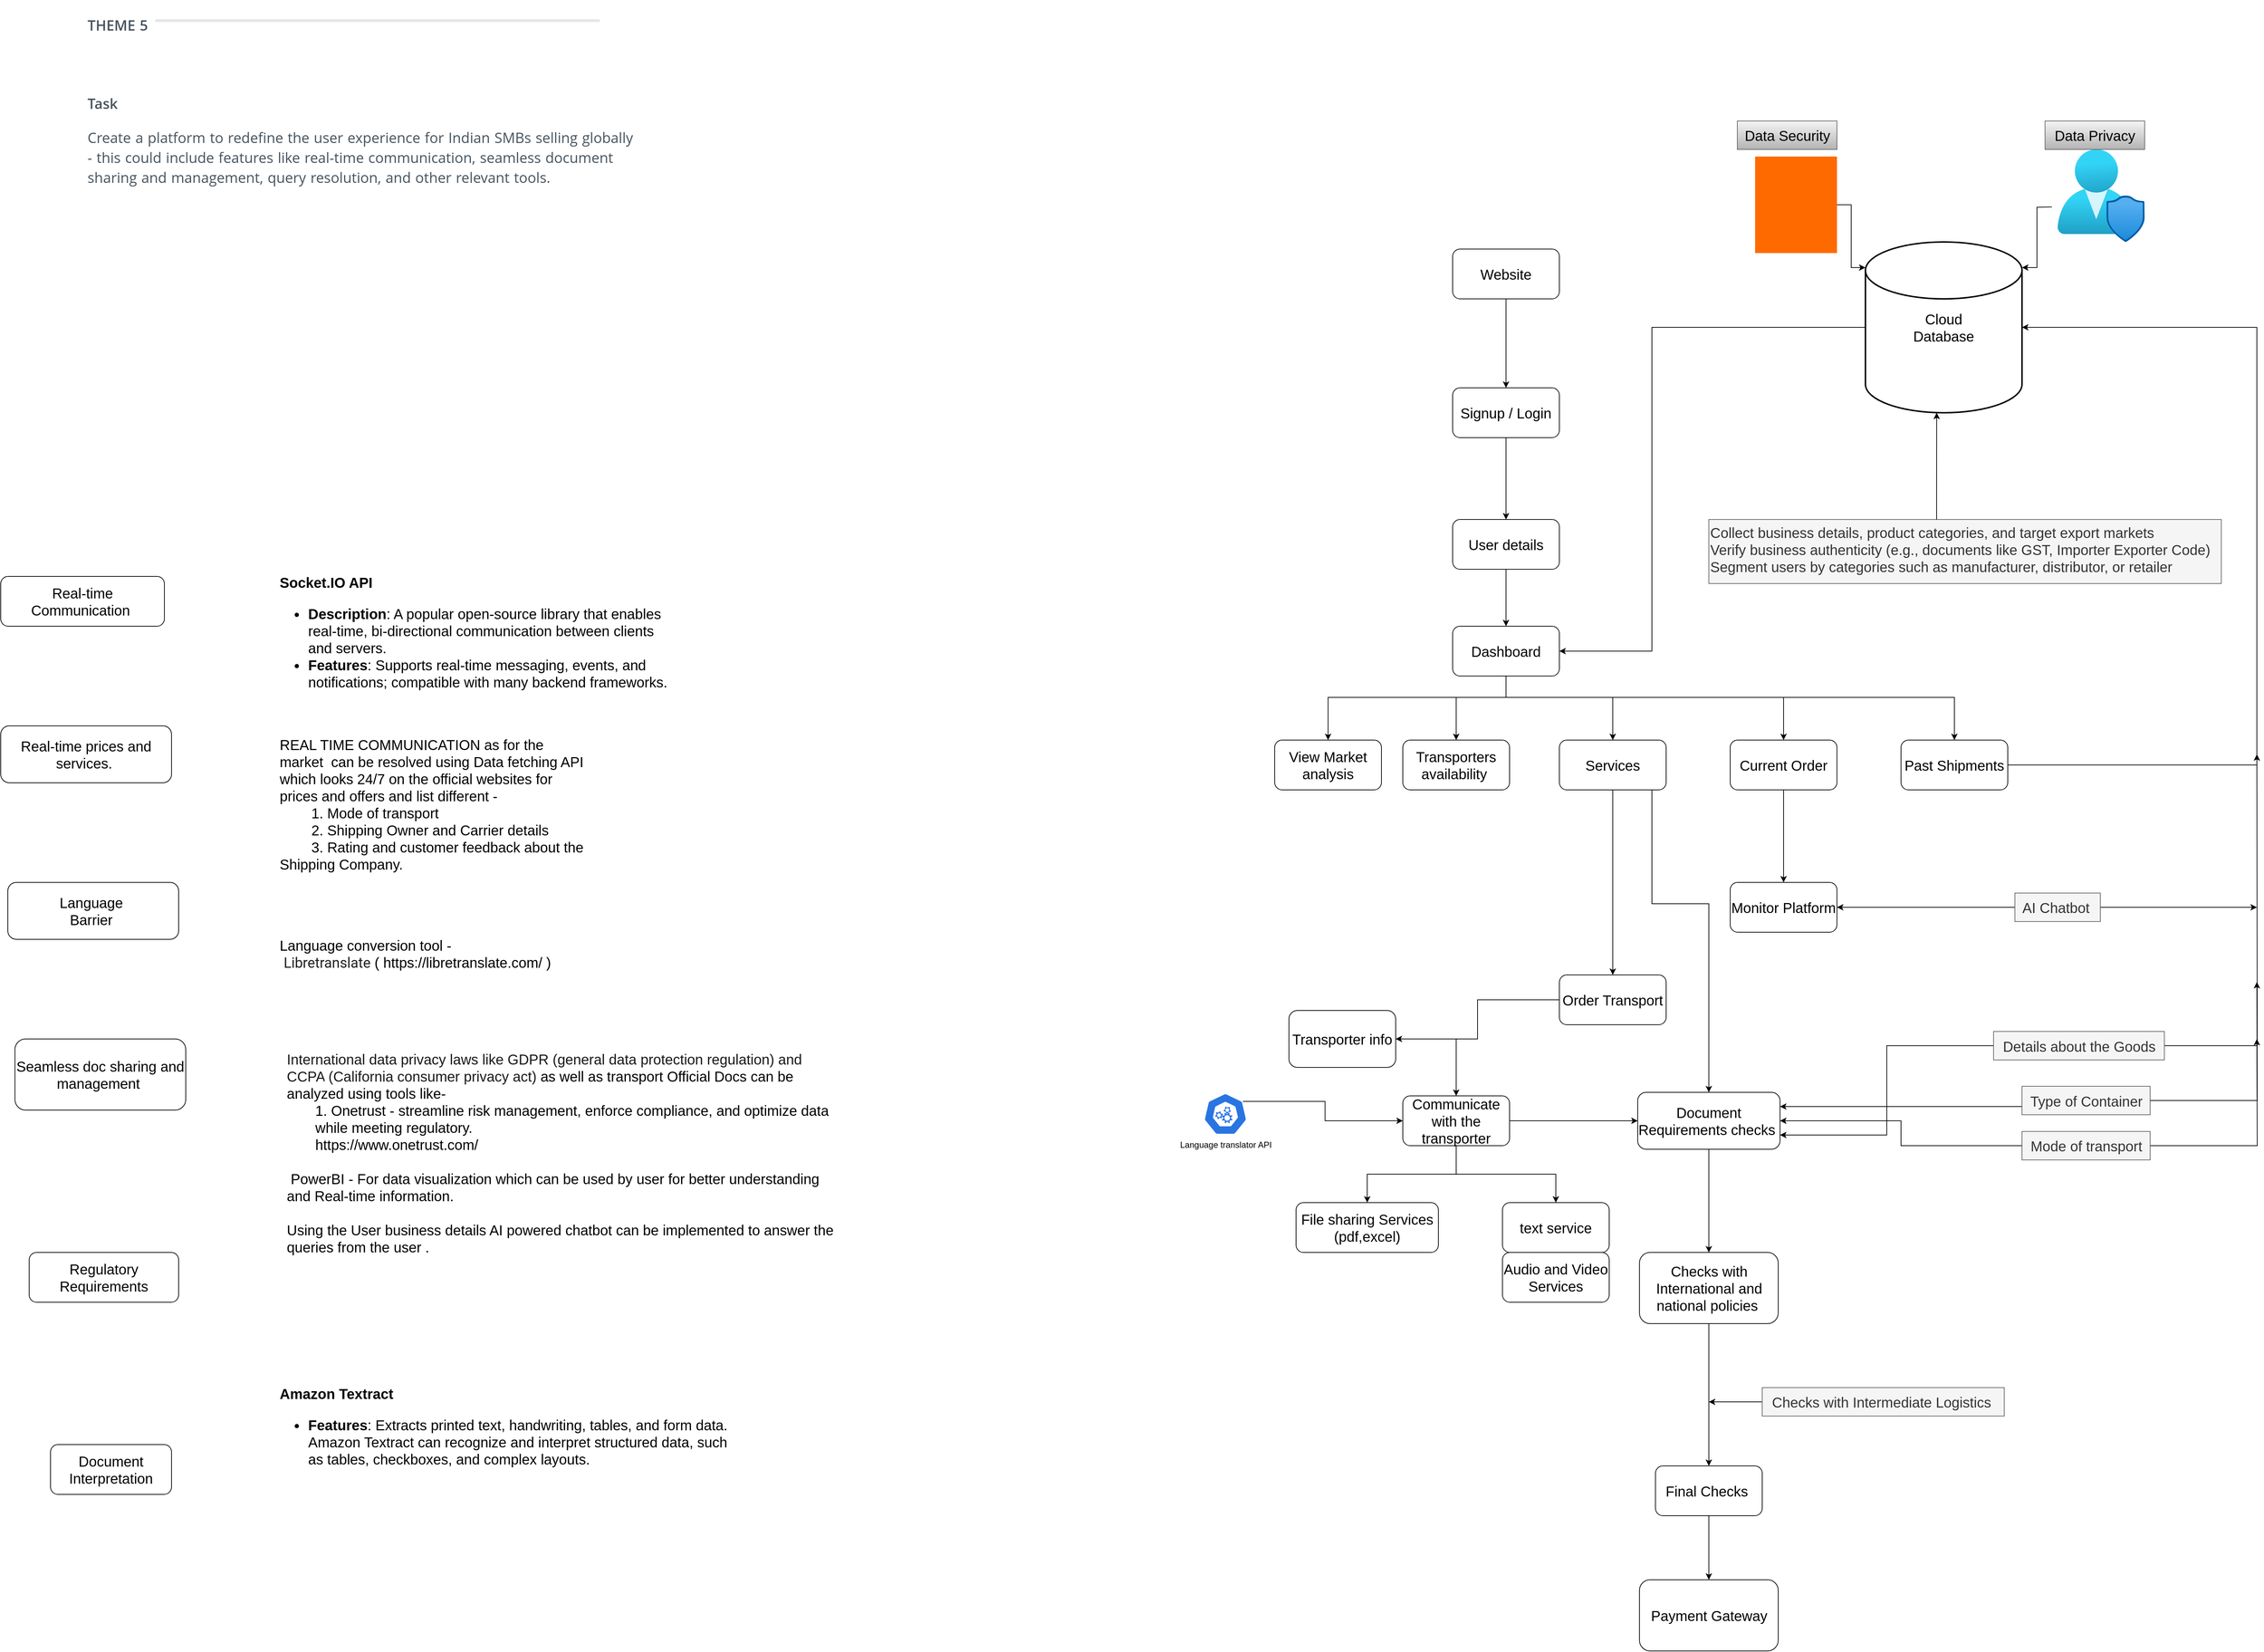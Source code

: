 <mxfile version="24.8.6">
  <diagram name="Interface Flowchart" id="rwrny3ytHrm-lC7YvDmL">
    <mxGraphModel dx="2908" dy="1778" grid="1" gridSize="10" guides="1" tooltips="1" connect="1" arrows="1" fold="1" page="1" pageScale="1" pageWidth="1100" pageHeight="850" math="0" shadow="0">
      <root>
        <mxCell id="0" />
        <mxCell id="1" parent="0" />
        <UserObject label="&lt;h2 class=&quot;regular dark weight-600 caps inline-block float-left medium-margin-right&quot; style=&quot;text-transform: uppercase; display: inline-block; float: left; color: rgb(70, 83, 94); font-weight: 600; margin-right: 10px; box-sizing: border-box; max-width: 100%; font-family: proxima-nova, &amp;quot;Open Sans&amp;quot;, sans-serif; font-style: normal; font-variant-ligatures: normal; font-variant-caps: normal; letter-spacing: normal; orphans: 2; text-align: start; text-indent: 0px; widows: 2; word-spacing: 1px; -webkit-text-stroke-width: 0px; white-space: normal; background-color: rgb(255, 255, 255); text-decoration-thickness: initial; text-decoration-style: initial; text-decoration-color: initial; font-size: 20px;&quot;&gt;&lt;font style=&quot;font-size: 20px;&quot;&gt;Theme 5&lt;/font&gt;&lt;/h2&gt;&lt;div class=&quot;section-line&quot; style=&quot;box-sizing: border-box; overflow: hidden; height: 24px; max-width: 100%; color: rgb(0, 0, 0); font-family: proxima-nova, &amp;quot;Open Sans&amp;quot;, sans-serif; font-style: normal; font-variant-ligatures: normal; font-variant-caps: normal; font-weight: 400; letter-spacing: normal; orphans: 2; text-align: start; text-indent: 0px; text-transform: none; widows: 2; word-spacing: 1px; -webkit-text-stroke-width: 0px; white-space: normal; background-color: rgb(255, 255, 255); text-decoration-thickness: initial; text-decoration-style: initial; text-decoration-color: initial; font-size: 20px;&quot;&gt;&lt;font style=&quot;font-size: 20px;&quot;&gt;&lt;span style=&quot;box-sizing: border-box; background-color: rgb(229, 231, 232); width: 624.938px; height: 4px; display: inline-block; border-radius: 25px; margin-top: 20px; max-width: 100%;&quot;&gt;&lt;/span&gt;&lt;/font&gt;&lt;/div&gt;&lt;div class=&quot;clear&quot; style=&quot;clear: both; box-sizing: border-box; max-width: 100%; color: rgb(0, 0, 0); font-family: proxima-nova, &amp;quot;Open Sans&amp;quot;, sans-serif; font-style: normal; font-variant-ligatures: normal; font-variant-caps: normal; font-weight: 400; letter-spacing: normal; orphans: 2; text-align: start; text-indent: 0px; text-transform: none; widows: 2; word-spacing: 1px; -webkit-text-stroke-width: 0px; white-space: normal; background-color: rgb(255, 255, 255); text-decoration-thickness: initial; text-decoration-style: initial; text-decoration-color: initial; font-size: 20px;&quot;&gt;&lt;/div&gt;&lt;div class=&quot;content less-margin-3 dark&quot; style=&quot;color: rgb(70, 83, 94); margin: 15px 0px 0px; box-sizing: border-box; max-width: 100%; font-family: proxima-nova, &amp;quot;Open Sans&amp;quot;, sans-serif; font-style: normal; font-variant-ligatures: normal; font-variant-caps: normal; letter-spacing: normal; orphans: 2; text-align: start; text-indent: 0px; text-transform: none; widows: 2; word-spacing: 1px; -webkit-text-stroke-width: 0px; white-space: normal; background-color: rgb(255, 255, 255); text-decoration-thickness: initial; text-decoration-style: initial; text-decoration-color: initial; font-weight: 400; line-height: 140%; font-size: 20px;&quot;&gt;&lt;p style=&quot;box-sizing: border-box; max-width: 100%;&quot;&gt;&lt;strong style=&quot;font-weight: 600; box-sizing: border-box; max-width: 100%;&quot;&gt;&lt;font style=&quot;font-size: 20px;&quot;&gt;&lt;img alt=&quot;&quot; height=&quot;auto&quot; src=&quot;https://uc.hackerearth.com/he-public-data/Theme_506c4100.jpg&quot; width=&quot;auto&quot; style=&quot;box-sizing: border-box; max-width: 100%;&quot;&gt;&lt;/font&gt;&lt;/strong&gt;&lt;/p&gt;&lt;p style=&quot;box-sizing: border-box; max-width: 100%; line-height: 140%;&quot;&gt;&lt;strong style=&quot;font-weight: 600; box-sizing: border-box; max-width: 100%;&quot;&gt;&lt;font style=&quot;font-size: 20px;&quot;&gt;Task&lt;/font&gt;&lt;/strong&gt;&lt;/p&gt;&lt;p style=&quot;box-sizing: border-box; max-width: 100%; line-height: 140%;&quot;&gt;&lt;font style=&quot;font-size: 20px;&quot;&gt;Create a platform to redefine the user experience for Indian SMBs selling globally - this could include features like real-time communication, seamless document sharing and management, query resolution, and other relevant tools.&lt;/font&gt;&lt;/p&gt;&lt;/div&gt;" link="&lt;h2 class=&quot;regular dark weight-600 caps inline-block float-left medium-margin-right&quot; style=&quot;text-transform: uppercase; display: inline-block; float: left; font-size: 14px; color: rgb(70, 83, 94); font-weight: 600; margin-right: 10px; box-sizing: border-box; max-width: 100%; font-family: proxima-nova, &amp;quot;Open Sans&amp;quot;, sans-serif; font-style: normal; font-variant-ligatures: normal; font-variant-caps: normal; letter-spacing: normal; orphans: 2; text-align: start; text-indent: 0px; widows: 2; word-spacing: 1px; -webkit-text-stroke-width: 0px; white-space: normal; background-color: rgb(255, 255, 255); text-decoration-thickness: initial; text-decoration-style: initial; text-decoration-color: initial;&quot;&gt;Theme 5&lt;/h2&gt;&lt;div class=&quot;section-line&quot; style=&quot;box-sizing: border-box; overflow: hidden; height: 24px; max-width: 100%; color: rgb(0, 0, 0); font-family: proxima-nova, &amp;quot;Open Sans&amp;quot;, sans-serif; font-size: 14px; font-style: normal; font-variant-ligatures: normal; font-variant-caps: normal; font-weight: 400; letter-spacing: normal; orphans: 2; text-align: start; text-indent: 0px; text-transform: none; widows: 2; word-spacing: 1px; -webkit-text-stroke-width: 0px; white-space: normal; background-color: rgb(255, 255, 255); text-decoration-thickness: initial; text-decoration-style: initial; text-decoration-color: initial;&quot;&gt;&lt;span style=&quot;box-sizing: border-box; background-color: rgb(229, 231, 232); width: 624.938px; height: 4px; display: inline-block; border-radius: 25px; margin-top: 20px; max-width: 100%;&quot;&gt;&lt;/span&gt;&lt;/div&gt;&lt;div class=&quot;clear&quot; style=&quot;clear: both; box-sizing: border-box; max-width: 100%; color: rgb(0, 0, 0); font-family: proxima-nova, &amp;quot;Open Sans&amp;quot;, sans-serif; font-size: 14px; font-style: normal; font-variant-ligatures: normal; font-variant-caps: normal; font-weight: 400; letter-spacing: normal; orphans: 2; text-align: start; text-indent: 0px; text-transform: none; widows: 2; word-spacing: 1px; -webkit-text-stroke-width: 0px; white-space: normal; background-color: rgb(255, 255, 255); text-decoration-thickness: initial; text-decoration-style: initial; text-decoration-color: initial;&quot;&gt;&lt;/div&gt;&lt;div class=&quot;content less-margin-3 dark&quot; style=&quot;color: rgb(70, 83, 94); margin: 15px 0px 0px; box-sizing: border-box; max-width: 100%; font-family: proxima-nova, &amp;quot;Open Sans&amp;quot;, sans-serif; font-size: 14px; font-style: normal; font-variant-ligatures: normal; font-variant-caps: normal; font-weight: 400; letter-spacing: normal; orphans: 2; text-align: start; text-indent: 0px; text-transform: none; widows: 2; word-spacing: 1px; -webkit-text-stroke-width: 0px; white-space: normal; background-color: rgb(255, 255, 255); text-decoration-thickness: initial; text-decoration-style: initial; text-decoration-color: initial;&quot;&gt;&lt;p style=&quot;box-sizing: border-box; max-width: 100%;&quot;&gt;&lt;strong style=&quot;font-weight: 600; box-sizing: border-box; max-width: 100%;&quot;&gt;&lt;img alt=&quot;&quot; height=&quot;auto&quot; src=&quot;https://uc.hackerearth.com/he-public-data/Theme_506c4100.jpg&quot; width=&quot;auto&quot; style=&quot;box-sizing: border-box; max-width: 100%;&quot;&gt;&lt;/strong&gt;&lt;/p&gt;&lt;p style=&quot;box-sizing: border-box; max-width: 100%;&quot;&gt;&lt;strong style=&quot;font-weight: 600; box-sizing: border-box; max-width: 100%;&quot;&gt;Task&lt;/strong&gt;&lt;/p&gt;&lt;p style=&quot;box-sizing: border-box; max-width: 100%;&quot;&gt;Create a platform to redefine the user experience for Indian SMBs selling globally - this could include features like real-time communication, seamless document sharing and management, query resolution, and other relevant tools.&lt;/p&gt;&lt;/div&gt;" id="ejGgYSm7kGXGHLqVVWIp-1">
          <mxCell style="text;whiteSpace=wrap;html=1;" parent="1" vertex="1">
            <mxGeometry x="-640" y="-190" width="770" height="320" as="geometry" />
          </mxCell>
        </UserObject>
        <mxCell id="ejGgYSm7kGXGHLqVVWIp-2" value="&lt;font style=&quot;font-size: 20px;&quot;&gt;Real-time Communication&amp;nbsp;&lt;/font&gt;" style="rounded=1;whiteSpace=wrap;html=1;" parent="1" vertex="1">
          <mxGeometry x="-760" y="620" width="230" height="70" as="geometry" />
        </mxCell>
        <mxCell id="ejGgYSm7kGXGHLqVVWIp-4" value="&lt;font style=&quot;font-size: 20px;&quot;&gt;Seamless doc sharing and management&amp;nbsp;&lt;/font&gt;" style="rounded=1;whiteSpace=wrap;html=1;" parent="1" vertex="1">
          <mxGeometry x="-740" y="1270" width="240" height="100" as="geometry" />
        </mxCell>
        <mxCell id="ejGgYSm7kGXGHLqVVWIp-10" value="&lt;font style=&quot;font-size: 20px;&quot;&gt;Language&amp;nbsp;&lt;/font&gt;&lt;div style=&quot;font-size: 20px;&quot;&gt;&lt;font style=&quot;font-size: 20px;&quot;&gt;Barrier&amp;nbsp;&lt;/font&gt;&lt;/div&gt;" style="rounded=1;whiteSpace=wrap;html=1;" parent="1" vertex="1">
          <mxGeometry x="-750" y="1050" width="240" height="80" as="geometry" />
        </mxCell>
        <mxCell id="ejGgYSm7kGXGHLqVVWIp-12" value="&lt;font style=&quot;font-size: 20px;&quot;&gt;Real-time prices and services.&amp;nbsp;&lt;/font&gt;" style="rounded=1;whiteSpace=wrap;html=1;" parent="1" vertex="1">
          <mxGeometry x="-760" y="830" width="240" height="80" as="geometry" />
        </mxCell>
        <mxCell id="ejGgYSm7kGXGHLqVVWIp-13" value="&lt;font style=&quot;font-size: 20px;&quot;&gt;REAL TIME COMMUNICATION as for the market&amp;nbsp; can be&amp;nbsp;resolved using Data fetching API which looks 24/7 on the official websites for prices and offers and list different -&lt;/font&gt;&lt;div style=&quot;font-size: 20px;&quot;&gt;&lt;font style=&quot;font-size: 20px;&quot;&gt;&lt;span style=&quot;white-space: pre;&quot;&gt;&#x9;&lt;/span&gt;1. Mode of transport&amp;nbsp;&lt;/font&gt;&lt;/div&gt;&lt;div style=&quot;font-size: 20px;&quot;&gt;&lt;font style=&quot;font-size: 20px;&quot;&gt;&lt;span style=&quot;white-space: pre;&quot;&gt;&#x9;&lt;/span&gt;2.&amp;nbsp;Shipping Owner and Carrier details&amp;nbsp;&lt;/font&gt;&lt;/div&gt;&lt;div style=&quot;font-size: 20px;&quot;&gt;&lt;font style=&quot;font-size: 20px;&quot;&gt;&lt;span style=&quot;white-space: pre;&quot;&gt;&#x9;&lt;/span&gt;3. Rating and customer feedback about the Shipping Company.&amp;nbsp;&lt;/font&gt;&lt;/div&gt;" style="text;html=1;align=left;verticalAlign=middle;whiteSpace=wrap;rounded=0;" parent="1" vertex="1">
          <mxGeometry x="-370" y="830" width="430" height="220" as="geometry" />
        </mxCell>
        <mxCell id="ejGgYSm7kGXGHLqVVWIp-16" value="&lt;font style=&quot;font-size: 20px;&quot;&gt;Language conversion tool -&amp;nbsp;&lt;span style=&quot;color: rgb(32, 33, 36); font-family: Roboto, arial, sans-serif; white-space-collapse: preserve; background-color: rgb(255, 255, 255);&quot;&gt;Libretranslate&lt;/span&gt;&amp;nbsp;(&amp;nbsp;https://libretranslate.com/ )&lt;/font&gt;" style="text;html=1;align=left;verticalAlign=middle;whiteSpace=wrap;rounded=0;" parent="1" vertex="1">
          <mxGeometry x="-370" y="1120" width="410" height="60" as="geometry" />
        </mxCell>
        <mxCell id="ejGgYSm7kGXGHLqVVWIp-22" value="&lt;span style=&quot;font-size: 20px; text-align: left;&quot;&gt;Regulatory Requirements&lt;/span&gt;" style="rounded=1;whiteSpace=wrap;html=1;" parent="1" vertex="1">
          <mxGeometry x="-720" y="1570" width="210" height="70" as="geometry" />
        </mxCell>
        <mxCell id="ejGgYSm7kGXGHLqVVWIp-23" value="&lt;span style=&quot;font-size: 20px; text-align: left;&quot;&gt;Document Interpretation&lt;/span&gt;" style="rounded=1;whiteSpace=wrap;html=1;" parent="1" vertex="1">
          <mxGeometry x="-690" y="1840" width="170" height="70" as="geometry" />
        </mxCell>
        <mxCell id="6NsfQsbsH2uMWn0xJ8fB-2" value="&lt;div style=&quot;font-size: 20px;&quot;&gt;&lt;font style=&quot;font-size: 20px;&quot;&gt;&lt;span style=&quot;-webkit-user-drag: none; -webkit-tap-highlight-color: transparent; margin: 0px; padding: 0px; user-select: text; color: rgb(26, 26, 26); font-family: Arial, Arial_EmbeddedFont, Arial_MSFontService, sans-serif; font-variant-ligatures: none; white-space-collapse: preserve; background-color: rgb(255, 255, 255);&quot; class=&quot;NormalTextRun SCXW246972 BCX0&quot;&gt;International data privacy laws &lt;/span&gt;&lt;span style=&quot;-webkit-user-drag: none; -webkit-tap-highlight-color: transparent; margin: 0px; padding: 0px; user-select: text; color: rgb(26, 26, 26); font-family: Arial, Arial_EmbeddedFont, Arial_MSFontService, sans-serif; font-variant-ligatures: none; white-space-collapse: preserve; background-color: rgb(255, 255, 255);&quot; class=&quot;NormalTextRun SCXW246972 BCX0&quot;&gt;like &lt;/span&gt;&lt;span style=&quot;-webkit-user-drag: none; -webkit-tap-highlight-color: transparent; margin: 0px; padding: 0px; user-select: text; color: rgb(26, 26, 26); font-family: Arial, Arial_EmbeddedFont, Arial_MSFontService, sans-serif; font-variant-ligatures: none; white-space-collapse: preserve; background-color: rgb(255, 255, 255);&quot; class=&quot;NormalTextRun SCXW246972 BCX0&quot;&gt;GDPR&lt;/span&gt;&lt;span style=&quot;-webkit-user-drag: none; -webkit-tap-highlight-color: transparent; margin: 0px; padding: 0px; user-select: text; color: rgb(26, 26, 26); font-family: Arial, Arial_EmbeddedFont, Arial_MSFontService, sans-serif; font-variant-ligatures: none; white-space-collapse: preserve; background-color: rgb(255, 255, 255);&quot; class=&quot;NormalTextRun SCXW246972 BCX0&quot;&gt; (&lt;/span&gt;&lt;span style=&quot;-webkit-user-drag: none; -webkit-tap-highlight-color: transparent; margin: 0px; padding: 0px; user-select: text; color: rgb(26, 26, 26); font-family: Arial, Arial_EmbeddedFont, Arial_MSFontService, sans-serif; font-variant-ligatures: none; white-space-collapse: preserve; background-color: rgb(255, 255, 255);&quot; class=&quot;NormalTextRun SCXW246972 BCX0&quot;&gt;general data protection &lt;/span&gt;&lt;span style=&quot;-webkit-user-drag: none; -webkit-tap-highlight-color: transparent; margin: 0px; padding: 0px; user-select: text; color: rgb(26, 26, 26); font-family: Arial, Arial_EmbeddedFont, Arial_MSFontService, sans-serif; font-variant-ligatures: none; white-space-collapse: preserve; background-color: rgb(255, 255, 255);&quot; class=&quot;NormalTextRun SCXW246972 BCX0&quot;&gt;regulation&lt;/span&gt;&lt;span style=&quot;-webkit-user-drag: none; -webkit-tap-highlight-color: transparent; margin: 0px; padding: 0px; user-select: text; color: rgb(26, 26, 26); font-family: Arial, Arial_EmbeddedFont, Arial_MSFontService, sans-serif; font-variant-ligatures: none; white-space-collapse: preserve; background-color: rgb(255, 255, 255);&quot; class=&quot;NormalTextRun SCXW246972 BCX0&quot;&gt;)&lt;/span&gt;&lt;span style=&quot;-webkit-user-drag: none; -webkit-tap-highlight-color: transparent; margin: 0px; padding: 0px; user-select: text; color: rgb(26, 26, 26); font-family: Arial, Arial_EmbeddedFont, Arial_MSFontService, sans-serif; font-variant-ligatures: none; white-space-collapse: preserve; background-color: rgb(255, 255, 255);&quot; class=&quot;NormalTextRun SCXW246972 BCX0&quot;&gt; and &lt;/span&gt;&lt;span style=&quot;-webkit-user-drag: none; -webkit-tap-highlight-color: transparent; margin: 0px; padding: 0px; user-select: text; color: rgb(26, 26, 26); font-family: Arial, Arial_EmbeddedFont, Arial_MSFontService, sans-serif; font-variant-ligatures: none; white-space-collapse: preserve; background-color: rgb(255, 255, 255);&quot; class=&quot;NormalTextRun SCXW246972 BCX0&quot;&gt;CCPA&lt;/span&gt;&lt;span style=&quot;-webkit-user-drag: none; -webkit-tap-highlight-color: transparent; margin: 0px; padding: 0px; user-select: text; color: rgb(26, 26, 26); font-family: Arial, Arial_EmbeddedFont, Arial_MSFontService, sans-serif; font-variant-ligatures: none; white-space-collapse: preserve; background-color: rgb(255, 255, 255);&quot; class=&quot;NormalTextRun SCXW246972 BCX0&quot;&gt; (&lt;/span&gt;&lt;span style=&quot;-webkit-user-drag: none; -webkit-tap-highlight-color: transparent; margin: 0px; padding: 0px; user-select: text; color: rgb(26, 26, 26); font-family: Arial, Arial_EmbeddedFont, Arial_MSFontService, sans-serif; font-variant-ligatures: none; white-space-collapse: preserve; background-color: rgb(255, 255, 255);&quot; class=&quot;NormalTextRun SCXW246972 BCX0&quot;&gt;California &lt;/span&gt;&lt;span style=&quot;-webkit-user-drag: none; -webkit-tap-highlight-color: transparent; margin: 0px; padding: 0px; user-select: text; color: rgb(26, 26, 26); font-family: Arial, Arial_EmbeddedFont, Arial_MSFontService, sans-serif; font-variant-ligatures: none; white-space-collapse: preserve; background-color: rgb(255, 255, 255);&quot; class=&quot;NormalTextRun SCXW246972 BCX0&quot;&gt;consumer privacy act&lt;/span&gt;&lt;span style=&quot;-webkit-user-drag: none; -webkit-tap-highlight-color: transparent; margin: 0px; padding: 0px; user-select: text; color: rgb(26, 26, 26); font-family: Arial, Arial_EmbeddedFont, Arial_MSFontService, sans-serif; font-variant-ligatures: none; white-space-collapse: preserve; background-color: rgb(255, 255, 255);&quot; class=&quot;NormalTextRun SCXW246972 BCX0&quot;&gt;) &lt;/span&gt;&lt;span style=&quot;background-color: initial;&quot;&gt;as well as transport Official Docs can be analyzed using tools like-&amp;nbsp;&lt;/span&gt;&lt;/font&gt;&lt;/div&gt;&lt;blockquote style=&quot;margin: 0px 0px 0px 40px; border: none; padding: 0px; font-size: 20px;&quot;&gt;&lt;div style=&quot;&quot;&gt;&lt;font style=&quot;font-size: 20px;&quot;&gt;&lt;span style=&quot;background-color: initial;&quot;&gt;1. Onetrust -&amp;nbsp;&lt;/span&gt;&lt;span style=&quot;background-color: initial;&quot;&gt;streamline risk management, enforce compliance, and optimize data while meeting regulatory.&lt;/span&gt;&lt;/font&gt;&lt;/div&gt;&lt;/blockquote&gt;&lt;blockquote style=&quot;margin: 0px 0px 0px 40px; border: none; padding: 0px; font-size: 20px;&quot;&gt;&lt;div style=&quot;&quot;&gt;&lt;span style=&quot;background-color: initial;&quot;&gt;&lt;font style=&quot;font-size: 20px;&quot;&gt;https://www.onetrust.com/&lt;/font&gt;&lt;/span&gt;&lt;/div&gt;&lt;/blockquote&gt;&lt;div style=&quot;font-size: 20px;&quot;&gt;&lt;span style=&quot;background-color: initial;&quot;&gt;&lt;font style=&quot;font-size: 20px;&quot;&gt;&lt;br&gt;&lt;/font&gt;&lt;/span&gt;&lt;/div&gt;&lt;div style=&quot;font-size: 20px;&quot;&gt;&lt;font style=&quot;font-size: 20px;&quot;&gt;&lt;span style=&quot;background-color: initial;&quot;&gt;&amp;nbsp;PowerBI - For data visualization which can be used by user for better understanding and&amp;nbsp;&lt;/span&gt;&lt;span style=&quot;background-color: initial;&quot;&gt;Real-time information.&lt;/span&gt;&lt;/font&gt;&lt;/div&gt;&lt;div style=&quot;font-size: 20px;&quot;&gt;&lt;span style=&quot;background-color: initial;&quot;&gt;&lt;font style=&quot;font-size: 20px;&quot;&gt;&lt;br&gt;&lt;/font&gt;&lt;/span&gt;&lt;/div&gt;&lt;div style=&quot;font-size: 20px;&quot;&gt;&lt;span style=&quot;background-color: initial;&quot;&gt;&lt;font style=&quot;font-size: 20px;&quot;&gt;Using the User business details AI powered chatbot can be implemented to answer the queries from the user .&lt;/font&gt;&lt;/span&gt;&lt;/div&gt;" style="text;html=1;align=left;verticalAlign=middle;whiteSpace=wrap;rounded=0;" parent="1" vertex="1">
          <mxGeometry x="-360" y="1275" width="780" height="310" as="geometry" />
        </mxCell>
        <mxCell id="zFugj21VHK07UoW3YZiS-4" value="&lt;h3 style=&quot;font-size: 20px;&quot;&gt;&lt;strong style=&quot;&quot;&gt;&lt;font style=&quot;font-size: 20px;&quot;&gt;Socket.IO API&lt;/font&gt;&lt;/strong&gt;&lt;/h3&gt;&lt;ul style=&quot;font-size: 20px;&quot;&gt;&lt;li style=&quot;&quot;&gt;&lt;font style=&quot;font-size: 20px;&quot;&gt;&lt;strong&gt;Description&lt;/strong&gt;: A popular open-source library that enables real-time, bi-directional communication between clients and servers.&lt;/font&gt;&lt;/li&gt;&lt;li style=&quot;&quot;&gt;&lt;font style=&quot;font-size: 20px;&quot;&gt;&lt;strong style=&quot;&quot;&gt;Features&lt;/strong&gt;: Supports real-time messaging, events, and notifications; compatible with many backend frameworks.&lt;/font&gt;&lt;/li&gt;&lt;/ul&gt;" style="text;whiteSpace=wrap;html=1;" vertex="1" parent="1">
          <mxGeometry x="-370" y="590" width="560" height="210" as="geometry" />
        </mxCell>
        <mxCell id="zFugj21VHK07UoW3YZiS-10" value="&lt;h3 style=&quot;font-size: 20px;&quot;&gt;&lt;strong style=&quot;&quot;&gt;&lt;font style=&quot;font-size: 20px;&quot;&gt;Amazon Textract&lt;/font&gt;&lt;/strong&gt;&lt;/h3&gt;&lt;ul style=&quot;font-size: 20px;&quot;&gt;&lt;li style=&quot;&quot;&gt;&lt;font style=&quot;font-size: 20px;&quot;&gt;&lt;strong style=&quot;&quot;&gt;Features&lt;/strong&gt;: Extracts printed text, handwriting, tables, and form data. Amazon Textract can recognize and interpret structured data, such as tables, checkboxes, and complex layouts.&lt;/font&gt;&lt;/li&gt;&lt;/ul&gt;" style="text;whiteSpace=wrap;html=1;" vertex="1" parent="1">
          <mxGeometry x="-370" y="1730" width="640" height="190" as="geometry" />
        </mxCell>
        <mxCell id="fNWcDF9btSHy8dPCvcvg-13" style="edgeStyle=orthogonalEdgeStyle;rounded=0;orthogonalLoop=1;jettySize=auto;html=1;entryX=0.5;entryY=0;entryDx=0;entryDy=0;" edge="1" parent="1" source="fNWcDF9btSHy8dPCvcvg-1" target="fNWcDF9btSHy8dPCvcvg-5">
          <mxGeometry relative="1" as="geometry" />
        </mxCell>
        <mxCell id="fNWcDF9btSHy8dPCvcvg-1" value="&lt;font style=&quot;font-size: 20px;&quot;&gt;Website&lt;/font&gt;" style="rounded=1;whiteSpace=wrap;html=1;" vertex="1" parent="1">
          <mxGeometry x="1280" y="160" width="150" height="70" as="geometry" />
        </mxCell>
        <mxCell id="fNWcDF9btSHy8dPCvcvg-14" style="edgeStyle=orthogonalEdgeStyle;rounded=0;orthogonalLoop=1;jettySize=auto;html=1;" edge="1" parent="1" source="fNWcDF9btSHy8dPCvcvg-5" target="fNWcDF9btSHy8dPCvcvg-6">
          <mxGeometry relative="1" as="geometry" />
        </mxCell>
        <mxCell id="fNWcDF9btSHy8dPCvcvg-5" value="&lt;font style=&quot;font-size: 20px;&quot;&gt;Signup / Login&lt;/font&gt;" style="rounded=1;whiteSpace=wrap;html=1;" vertex="1" parent="1">
          <mxGeometry x="1280" y="355" width="150" height="70" as="geometry" />
        </mxCell>
        <mxCell id="fNWcDF9btSHy8dPCvcvg-17" style="edgeStyle=orthogonalEdgeStyle;rounded=0;orthogonalLoop=1;jettySize=auto;html=1;entryX=0.5;entryY=0;entryDx=0;entryDy=0;" edge="1" parent="1" source="fNWcDF9btSHy8dPCvcvg-6" target="fNWcDF9btSHy8dPCvcvg-16">
          <mxGeometry relative="1" as="geometry" />
        </mxCell>
        <mxCell id="fNWcDF9btSHy8dPCvcvg-6" value="&lt;span style=&quot;font-size: 20px;&quot;&gt;User details&lt;/span&gt;" style="rounded=1;whiteSpace=wrap;html=1;" vertex="1" parent="1">
          <mxGeometry x="1280" y="540" width="150" height="70" as="geometry" />
        </mxCell>
        <mxCell id="fNWcDF9btSHy8dPCvcvg-19" style="edgeStyle=orthogonalEdgeStyle;rounded=0;orthogonalLoop=1;jettySize=auto;html=1;entryX=0.5;entryY=0;entryDx=0;entryDy=0;" edge="1" parent="1" source="fNWcDF9btSHy8dPCvcvg-16" target="fNWcDF9btSHy8dPCvcvg-18">
          <mxGeometry relative="1" as="geometry">
            <Array as="points">
              <mxPoint x="1355" y="790" />
              <mxPoint x="1105" y="790" />
            </Array>
          </mxGeometry>
        </mxCell>
        <mxCell id="fNWcDF9btSHy8dPCvcvg-27" style="edgeStyle=orthogonalEdgeStyle;rounded=0;orthogonalLoop=1;jettySize=auto;html=1;entryX=0.5;entryY=0;entryDx=0;entryDy=0;" edge="1" parent="1" source="fNWcDF9btSHy8dPCvcvg-16" target="fNWcDF9btSHy8dPCvcvg-21">
          <mxGeometry relative="1" as="geometry">
            <Array as="points">
              <mxPoint x="1355" y="790" />
              <mxPoint x="1285" y="790" />
            </Array>
          </mxGeometry>
        </mxCell>
        <mxCell id="fNWcDF9btSHy8dPCvcvg-28" style="edgeStyle=orthogonalEdgeStyle;rounded=0;orthogonalLoop=1;jettySize=auto;html=1;entryX=0.5;entryY=0;entryDx=0;entryDy=0;" edge="1" parent="1" source="fNWcDF9btSHy8dPCvcvg-16" target="fNWcDF9btSHy8dPCvcvg-25">
          <mxGeometry relative="1" as="geometry">
            <Array as="points">
              <mxPoint x="1355" y="790" />
              <mxPoint x="1505" y="790" />
            </Array>
          </mxGeometry>
        </mxCell>
        <mxCell id="fNWcDF9btSHy8dPCvcvg-31" style="edgeStyle=orthogonalEdgeStyle;rounded=0;orthogonalLoop=1;jettySize=auto;html=1;entryX=0.5;entryY=0;entryDx=0;entryDy=0;" edge="1" parent="1" source="fNWcDF9btSHy8dPCvcvg-16" target="fNWcDF9btSHy8dPCvcvg-29">
          <mxGeometry relative="1" as="geometry">
            <Array as="points">
              <mxPoint x="1355" y="790" />
              <mxPoint x="1985" y="790" />
            </Array>
          </mxGeometry>
        </mxCell>
        <mxCell id="TmxmOnCjmpOmvRy98Lv1-4" style="edgeStyle=orthogonalEdgeStyle;rounded=0;orthogonalLoop=1;jettySize=auto;html=1;entryX=0.5;entryY=0;entryDx=0;entryDy=0;" edge="1" parent="1" source="fNWcDF9btSHy8dPCvcvg-16" target="TmxmOnCjmpOmvRy98Lv1-2">
          <mxGeometry relative="1" as="geometry">
            <Array as="points">
              <mxPoint x="1355" y="790" />
              <mxPoint x="1745" y="790" />
            </Array>
          </mxGeometry>
        </mxCell>
        <mxCell id="fNWcDF9btSHy8dPCvcvg-16" value="&lt;font style=&quot;font-size: 20px;&quot;&gt;Dashboard&lt;/font&gt;" style="rounded=1;whiteSpace=wrap;html=1;" vertex="1" parent="1">
          <mxGeometry x="1280" y="690" width="150" height="70" as="geometry" />
        </mxCell>
        <mxCell id="fNWcDF9btSHy8dPCvcvg-18" value="&lt;font style=&quot;font-size: 20px;&quot;&gt;View Market analysis&lt;/font&gt;" style="rounded=1;whiteSpace=wrap;html=1;" vertex="1" parent="1">
          <mxGeometry x="1030" y="850" width="150" height="70" as="geometry" />
        </mxCell>
        <mxCell id="fNWcDF9btSHy8dPCvcvg-21" value="&lt;font style=&quot;font-size: 20px;&quot;&gt;Transporters availability&amp;nbsp;&lt;/font&gt;" style="rounded=1;whiteSpace=wrap;html=1;" vertex="1" parent="1">
          <mxGeometry x="1210" y="850" width="150" height="70" as="geometry" />
        </mxCell>
        <mxCell id="fNWcDF9btSHy8dPCvcvg-22" value="&lt;div style=&quot;&quot;&gt;&lt;span style=&quot;font-size: 20px; background-color: initial;&quot;&gt;Collect business details, product categories, and target export markets&lt;/span&gt;&lt;/div&gt;&lt;font style=&quot;font-size: 20px;&quot;&gt;&lt;div style=&quot;&quot;&gt;&lt;span style=&quot;background-color: initial;&quot;&gt;Verify business authenticity (e.g., documents like GST, Importer Exporter Code)&lt;/span&gt;&lt;/div&gt;&lt;span style=&quot;white-space: pre;&quot;&gt;&lt;div style=&quot;&quot;&gt;&lt;span style=&quot;background-color: initial; white-space: normal;&quot;&gt;Segment users by categories such as manufacturer, distributor, or retailer&lt;/span&gt;&lt;/div&gt;&lt;/span&gt;&lt;/font&gt;" style="text;whiteSpace=wrap;html=1;align=left;fillColor=#f5f5f5;fontColor=#333333;strokeColor=#666666;" vertex="1" parent="1">
          <mxGeometry x="1640" y="540" width="720" height="90" as="geometry" />
        </mxCell>
        <mxCell id="fNWcDF9btSHy8dPCvcvg-41" style="edgeStyle=orthogonalEdgeStyle;rounded=0;orthogonalLoop=1;jettySize=auto;html=1;" edge="1" parent="1" source="fNWcDF9btSHy8dPCvcvg-25" target="fNWcDF9btSHy8dPCvcvg-36">
          <mxGeometry relative="1" as="geometry" />
        </mxCell>
        <mxCell id="TmxmOnCjmpOmvRy98Lv1-9" style="edgeStyle=orthogonalEdgeStyle;rounded=0;orthogonalLoop=1;jettySize=auto;html=1;entryX=0.5;entryY=0;entryDx=0;entryDy=0;" edge="1" parent="1" source="fNWcDF9btSHy8dPCvcvg-25" target="fNWcDF9btSHy8dPCvcvg-55">
          <mxGeometry relative="1" as="geometry">
            <Array as="points">
              <mxPoint x="1560" y="1080" />
              <mxPoint x="1640" y="1080" />
            </Array>
          </mxGeometry>
        </mxCell>
        <mxCell id="fNWcDF9btSHy8dPCvcvg-25" value="&lt;span style=&quot;font-size: 20px;&quot;&gt;Services&lt;/span&gt;" style="rounded=1;whiteSpace=wrap;html=1;" vertex="1" parent="1">
          <mxGeometry x="1430" y="850" width="150" height="70" as="geometry" />
        </mxCell>
        <mxCell id="fNWcDF9btSHy8dPCvcvg-29" value="&lt;font style=&quot;font-size: 20px;&quot;&gt;Past Shipments&lt;/font&gt;" style="rounded=1;whiteSpace=wrap;html=1;" vertex="1" parent="1">
          <mxGeometry x="1910" y="850" width="150" height="70" as="geometry" />
        </mxCell>
        <mxCell id="fNWcDF9btSHy8dPCvcvg-75" style="edgeStyle=orthogonalEdgeStyle;rounded=0;orthogonalLoop=1;jettySize=auto;html=1;exitX=0;exitY=0.5;exitDx=0;exitDy=0;" edge="1" parent="1" source="fNWcDF9btSHy8dPCvcvg-36" target="fNWcDF9btSHy8dPCvcvg-52">
          <mxGeometry relative="1" as="geometry" />
        </mxCell>
        <mxCell id="fNWcDF9btSHy8dPCvcvg-36" value="&lt;span style=&quot;font-size: 20px;&quot;&gt;Order Transport&lt;/span&gt;" style="rounded=1;whiteSpace=wrap;html=1;" vertex="1" parent="1">
          <mxGeometry x="1430" y="1180" width="150" height="70" as="geometry" />
        </mxCell>
        <mxCell id="fNWcDF9btSHy8dPCvcvg-64" style="edgeStyle=orthogonalEdgeStyle;rounded=0;orthogonalLoop=1;jettySize=auto;html=1;entryX=1;entryY=0.25;entryDx=0;entryDy=0;" edge="1" parent="1" source="fNWcDF9btSHy8dPCvcvg-42" target="fNWcDF9btSHy8dPCvcvg-55">
          <mxGeometry relative="1" as="geometry">
            <Array as="points">
              <mxPoint x="2030" y="1365" />
              <mxPoint x="2030" y="1365" />
            </Array>
          </mxGeometry>
        </mxCell>
        <mxCell id="fNWcDF9btSHy8dPCvcvg-72" style="edgeStyle=orthogonalEdgeStyle;rounded=0;orthogonalLoop=1;jettySize=auto;html=1;" edge="1" parent="1" source="fNWcDF9btSHy8dPCvcvg-42">
          <mxGeometry relative="1" as="geometry">
            <mxPoint x="2410" y="1190" as="targetPoint" />
          </mxGeometry>
        </mxCell>
        <mxCell id="fNWcDF9btSHy8dPCvcvg-42" value="&lt;font style=&quot;font-size: 20px;&quot;&gt;Type of Container&lt;/font&gt;" style="text;html=1;align=center;verticalAlign=middle;resizable=0;points=[];autosize=1;fillColor=#f5f5f5;fontColor=#333333;strokeColor=#666666;" vertex="1" parent="1">
          <mxGeometry x="2080" y="1336.5" width="180" height="40" as="geometry" />
        </mxCell>
        <mxCell id="fNWcDF9btSHy8dPCvcvg-73" style="edgeStyle=orthogonalEdgeStyle;rounded=0;orthogonalLoop=1;jettySize=auto;html=1;" edge="1" parent="1" source="fNWcDF9btSHy8dPCvcvg-43">
          <mxGeometry relative="1" as="geometry">
            <mxPoint x="2410" y="1270" as="targetPoint" />
          </mxGeometry>
        </mxCell>
        <mxCell id="TmxmOnCjmpOmvRy98Lv1-11" style="edgeStyle=orthogonalEdgeStyle;rounded=0;orthogonalLoop=1;jettySize=auto;html=1;entryX=1;entryY=0.5;entryDx=0;entryDy=0;" edge="1" parent="1" source="fNWcDF9btSHy8dPCvcvg-43" target="fNWcDF9btSHy8dPCvcvg-55">
          <mxGeometry relative="1" as="geometry" />
        </mxCell>
        <mxCell id="fNWcDF9btSHy8dPCvcvg-43" value="&lt;font style=&quot;font-size: 20px;&quot;&gt;Mode of transport&lt;/font&gt;" style="text;html=1;align=center;verticalAlign=middle;resizable=0;points=[];autosize=1;strokeColor=#666666;fillColor=#f5f5f5;fontColor=#333333;" vertex="1" parent="1">
          <mxGeometry x="2080" y="1400" width="180" height="40" as="geometry" />
        </mxCell>
        <mxCell id="fNWcDF9btSHy8dPCvcvg-71" style="edgeStyle=orthogonalEdgeStyle;rounded=0;orthogonalLoop=1;jettySize=auto;html=1;" edge="1" parent="1" source="fNWcDF9btSHy8dPCvcvg-44">
          <mxGeometry relative="1" as="geometry">
            <mxPoint x="2410" y="870" as="targetPoint" />
          </mxGeometry>
        </mxCell>
        <mxCell id="TmxmOnCjmpOmvRy98Lv1-13" style="edgeStyle=orthogonalEdgeStyle;rounded=0;orthogonalLoop=1;jettySize=auto;html=1;entryX=1;entryY=0.75;entryDx=0;entryDy=0;" edge="1" parent="1" source="fNWcDF9btSHy8dPCvcvg-44" target="fNWcDF9btSHy8dPCvcvg-55">
          <mxGeometry relative="1" as="geometry">
            <Array as="points">
              <mxPoint x="1890" y="1280" />
              <mxPoint x="1890" y="1405" />
            </Array>
          </mxGeometry>
        </mxCell>
        <mxCell id="fNWcDF9btSHy8dPCvcvg-44" value="&lt;font style=&quot;font-size: 20px;&quot;&gt;Details about the Goods&lt;/font&gt;" style="text;html=1;align=center;verticalAlign=middle;resizable=0;points=[];autosize=1;fillColor=#f5f5f5;fontColor=#333333;strokeColor=#666666;" vertex="1" parent="1">
          <mxGeometry x="2040" y="1259.5" width="240" height="40" as="geometry" />
        </mxCell>
        <mxCell id="fNWcDF9btSHy8dPCvcvg-60" style="edgeStyle=orthogonalEdgeStyle;rounded=0;orthogonalLoop=1;jettySize=auto;html=1;" edge="1" parent="1" source="fNWcDF9btSHy8dPCvcvg-45" target="fNWcDF9btSHy8dPCvcvg-56">
          <mxGeometry relative="1" as="geometry" />
        </mxCell>
        <mxCell id="fNWcDF9btSHy8dPCvcvg-61" style="edgeStyle=orthogonalEdgeStyle;rounded=0;orthogonalLoop=1;jettySize=auto;html=1;entryX=0;entryY=0.5;entryDx=0;entryDy=0;" edge="1" parent="1" source="fNWcDF9btSHy8dPCvcvg-45" target="fNWcDF9btSHy8dPCvcvg-55">
          <mxGeometry relative="1" as="geometry" />
        </mxCell>
        <mxCell id="fNWcDF9btSHy8dPCvcvg-45" value="&lt;span style=&quot;font-size: 20px;&quot;&gt;Communicate with the transporter&lt;/span&gt;" style="rounded=1;whiteSpace=wrap;html=1;" vertex="1" parent="1">
          <mxGeometry x="1210" y="1350" width="150" height="70" as="geometry" />
        </mxCell>
        <mxCell id="fNWcDF9btSHy8dPCvcvg-48" value="&lt;span style=&quot;font-size: 20px;&quot;&gt;Audio and Video Services&lt;/span&gt;" style="rounded=1;whiteSpace=wrap;html=1;" vertex="1" parent="1">
          <mxGeometry x="1350" y="1570" width="150" height="70" as="geometry" />
        </mxCell>
        <mxCell id="fNWcDF9btSHy8dPCvcvg-76" style="edgeStyle=orthogonalEdgeStyle;rounded=0;orthogonalLoop=1;jettySize=auto;html=1;entryX=0.5;entryY=0;entryDx=0;entryDy=0;" edge="1" parent="1" source="fNWcDF9btSHy8dPCvcvg-52" target="fNWcDF9btSHy8dPCvcvg-45">
          <mxGeometry relative="1" as="geometry" />
        </mxCell>
        <mxCell id="fNWcDF9btSHy8dPCvcvg-52" value="&lt;span style=&quot;font-size: 20px;&quot;&gt;Transporter info&lt;/span&gt;" style="rounded=1;whiteSpace=wrap;html=1;" vertex="1" parent="1">
          <mxGeometry x="1050" y="1230" width="150" height="80" as="geometry" />
        </mxCell>
        <mxCell id="TmxmOnCjmpOmvRy98Lv1-18" style="edgeStyle=orthogonalEdgeStyle;rounded=0;orthogonalLoop=1;jettySize=auto;html=1;" edge="1" parent="1" source="fNWcDF9btSHy8dPCvcvg-55" target="TmxmOnCjmpOmvRy98Lv1-7">
          <mxGeometry relative="1" as="geometry" />
        </mxCell>
        <mxCell id="fNWcDF9btSHy8dPCvcvg-55" value="&lt;span style=&quot;font-size: 20px;&quot;&gt;Document Requirements checks&amp;nbsp;&lt;/span&gt;" style="rounded=1;whiteSpace=wrap;html=1;" vertex="1" parent="1">
          <mxGeometry x="1540" y="1345" width="200" height="80" as="geometry" />
        </mxCell>
        <mxCell id="fNWcDF9btSHy8dPCvcvg-56" value="&lt;span style=&quot;font-size: 20px;&quot;&gt;File sharing Services&lt;/span&gt;&lt;div&gt;&lt;span style=&quot;font-size: 20px;&quot;&gt;(pdf,excel)&lt;/span&gt;&lt;/div&gt;" style="rounded=1;whiteSpace=wrap;html=1;" vertex="1" parent="1">
          <mxGeometry x="1060" y="1500" width="200" height="70" as="geometry" />
        </mxCell>
        <mxCell id="fNWcDF9btSHy8dPCvcvg-57" value="" style="edgeStyle=orthogonalEdgeStyle;rounded=0;orthogonalLoop=1;jettySize=auto;html=1;" edge="1" parent="1" source="fNWcDF9btSHy8dPCvcvg-45" target="fNWcDF9btSHy8dPCvcvg-47">
          <mxGeometry relative="1" as="geometry">
            <mxPoint x="1285" y="1420" as="sourcePoint" />
            <mxPoint x="1405" y="1770" as="targetPoint" />
            <Array as="points" />
          </mxGeometry>
        </mxCell>
        <mxCell id="fNWcDF9btSHy8dPCvcvg-47" value="&lt;span style=&quot;font-size: 20px;&quot;&gt;text service&lt;/span&gt;" style="rounded=1;whiteSpace=wrap;html=1;" vertex="1" parent="1">
          <mxGeometry x="1350" y="1500" width="150" height="70" as="geometry" />
        </mxCell>
        <mxCell id="fNWcDF9btSHy8dPCvcvg-68" value="&lt;span style=&quot;font-size: 20px;&quot;&gt;Cloud&lt;/span&gt;&lt;div&gt;&lt;span style=&quot;font-size: 20px;&quot;&gt;Database&lt;/span&gt;&lt;/div&gt;" style="strokeWidth=2;html=1;shape=mxgraph.flowchart.database;whiteSpace=wrap;" vertex="1" parent="1">
          <mxGeometry x="1860" y="150" width="220" height="240" as="geometry" />
        </mxCell>
        <mxCell id="fNWcDF9btSHy8dPCvcvg-70" style="edgeStyle=orthogonalEdgeStyle;rounded=0;orthogonalLoop=1;jettySize=auto;html=1;entryX=1;entryY=0.5;entryDx=0;entryDy=0;entryPerimeter=0;" edge="1" parent="1" source="fNWcDF9btSHy8dPCvcvg-29" target="fNWcDF9btSHy8dPCvcvg-68">
          <mxGeometry relative="1" as="geometry">
            <Array as="points">
              <mxPoint x="2410" y="885" />
              <mxPoint x="2410" y="270" />
            </Array>
          </mxGeometry>
        </mxCell>
        <mxCell id="fNWcDF9btSHy8dPCvcvg-74" style="edgeStyle=orthogonalEdgeStyle;rounded=0;orthogonalLoop=1;jettySize=auto;html=1;entryX=0.455;entryY=1;entryDx=0;entryDy=0;entryPerimeter=0;" edge="1" parent="1" source="fNWcDF9btSHy8dPCvcvg-22" target="fNWcDF9btSHy8dPCvcvg-68">
          <mxGeometry relative="1" as="geometry">
            <Array as="points">
              <mxPoint x="1960" y="500" />
              <mxPoint x="1960" y="500" />
            </Array>
          </mxGeometry>
        </mxCell>
        <mxCell id="fNWcDF9btSHy8dPCvcvg-79" value="Language translator API" style="aspect=fixed;sketch=0;html=1;dashed=0;whitespace=wrap;verticalLabelPosition=bottom;verticalAlign=top;fillColor=#2875E2;strokeColor=#ffffff;points=[[0.005,0.63,0],[0.1,0.2,0],[0.9,0.2,0],[0.5,0,0],[0.995,0.63,0],[0.72,0.99,0],[0.5,1,0],[0.28,0.99,0]];shape=mxgraph.kubernetes.icon2;prIcon=api" vertex="1" parent="1">
          <mxGeometry x="930" y="1346" width="61.46" height="59" as="geometry" />
        </mxCell>
        <mxCell id="fNWcDF9btSHy8dPCvcvg-80" style="edgeStyle=orthogonalEdgeStyle;rounded=0;orthogonalLoop=1;jettySize=auto;html=1;exitX=0.9;exitY=0.2;exitDx=0;exitDy=0;exitPerimeter=0;" edge="1" parent="1" source="fNWcDF9btSHy8dPCvcvg-79" target="fNWcDF9btSHy8dPCvcvg-45">
          <mxGeometry relative="1" as="geometry" />
        </mxCell>
        <mxCell id="TmxmOnCjmpOmvRy98Lv1-15" style="edgeStyle=orthogonalEdgeStyle;rounded=0;orthogonalLoop=1;jettySize=auto;html=1;" edge="1" parent="1" source="TmxmOnCjmpOmvRy98Lv1-2" target="TmxmOnCjmpOmvRy98Lv1-14">
          <mxGeometry relative="1" as="geometry" />
        </mxCell>
        <mxCell id="TmxmOnCjmpOmvRy98Lv1-2" value="&lt;span style=&quot;font-size: 20px;&quot;&gt;Current Order&lt;/span&gt;" style="rounded=1;whiteSpace=wrap;html=1;" vertex="1" parent="1">
          <mxGeometry x="1670" y="850" width="150" height="70" as="geometry" />
        </mxCell>
        <mxCell id="TmxmOnCjmpOmvRy98Lv1-5" style="edgeStyle=orthogonalEdgeStyle;rounded=0;orthogonalLoop=1;jettySize=auto;html=1;exitX=0;exitY=0.5;exitDx=0;exitDy=0;entryX=1;entryY=0.5;entryDx=0;entryDy=0;exitPerimeter=0;" edge="1" parent="1" source="fNWcDF9btSHy8dPCvcvg-68" target="fNWcDF9btSHy8dPCvcvg-16">
          <mxGeometry relative="1" as="geometry">
            <Array as="points">
              <mxPoint x="1560" y="270" />
              <mxPoint x="1560" y="725" />
            </Array>
          </mxGeometry>
        </mxCell>
        <mxCell id="TmxmOnCjmpOmvRy98Lv1-26" style="edgeStyle=orthogonalEdgeStyle;rounded=0;orthogonalLoop=1;jettySize=auto;html=1;entryX=0.5;entryY=0;entryDx=0;entryDy=0;" edge="1" parent="1" source="TmxmOnCjmpOmvRy98Lv1-7" target="TmxmOnCjmpOmvRy98Lv1-25">
          <mxGeometry relative="1" as="geometry" />
        </mxCell>
        <mxCell id="TmxmOnCjmpOmvRy98Lv1-7" value="&lt;span style=&quot;font-size: 20px;&quot;&gt;Checks with International and national policies&amp;nbsp;&lt;/span&gt;" style="rounded=1;whiteSpace=wrap;html=1;" vertex="1" parent="1">
          <mxGeometry x="1542.5" y="1570" width="195" height="100" as="geometry" />
        </mxCell>
        <mxCell id="TmxmOnCjmpOmvRy98Lv1-14" value="&lt;span style=&quot;font-size: 20px;&quot;&gt;Monitor Platform&lt;/span&gt;" style="rounded=1;whiteSpace=wrap;html=1;" vertex="1" parent="1">
          <mxGeometry x="1670" y="1050" width="150" height="70" as="geometry" />
        </mxCell>
        <mxCell id="TmxmOnCjmpOmvRy98Lv1-21" style="edgeStyle=orthogonalEdgeStyle;rounded=0;orthogonalLoop=1;jettySize=auto;html=1;entryX=1;entryY=0.5;entryDx=0;entryDy=0;" edge="1" parent="1" source="TmxmOnCjmpOmvRy98Lv1-19" target="TmxmOnCjmpOmvRy98Lv1-14">
          <mxGeometry relative="1" as="geometry" />
        </mxCell>
        <mxCell id="TmxmOnCjmpOmvRy98Lv1-23" style="edgeStyle=orthogonalEdgeStyle;rounded=0;orthogonalLoop=1;jettySize=auto;html=1;" edge="1" parent="1" source="TmxmOnCjmpOmvRy98Lv1-19">
          <mxGeometry relative="1" as="geometry">
            <mxPoint x="2410" y="1085" as="targetPoint" />
          </mxGeometry>
        </mxCell>
        <mxCell id="TmxmOnCjmpOmvRy98Lv1-19" value="&lt;font style=&quot;font-size: 20px;&quot;&gt;AI Chatbot&amp;nbsp;&lt;br&gt;&lt;/font&gt;" style="text;html=1;align=center;verticalAlign=middle;resizable=0;points=[];autosize=1;fillColor=#f5f5f5;fontColor=#333333;strokeColor=#666666;" vertex="1" parent="1">
          <mxGeometry x="2070" y="1065" width="120" height="40" as="geometry" />
        </mxCell>
        <mxCell id="TmxmOnCjmpOmvRy98Lv1-31" style="edgeStyle=orthogonalEdgeStyle;rounded=0;orthogonalLoop=1;jettySize=auto;html=1;exitX=0.5;exitY=1;exitDx=0;exitDy=0;entryX=0.5;entryY=0;entryDx=0;entryDy=0;" edge="1" parent="1" source="TmxmOnCjmpOmvRy98Lv1-25" target="TmxmOnCjmpOmvRy98Lv1-30">
          <mxGeometry relative="1" as="geometry" />
        </mxCell>
        <mxCell id="TmxmOnCjmpOmvRy98Lv1-25" value="&lt;span style=&quot;font-size: 20px;&quot;&gt;Final Checks&amp;nbsp;&lt;/span&gt;" style="rounded=1;whiteSpace=wrap;html=1;" vertex="1" parent="1">
          <mxGeometry x="1565" y="1870" width="150" height="70" as="geometry" />
        </mxCell>
        <mxCell id="TmxmOnCjmpOmvRy98Lv1-28" style="edgeStyle=orthogonalEdgeStyle;rounded=0;orthogonalLoop=1;jettySize=auto;html=1;" edge="1" parent="1" source="TmxmOnCjmpOmvRy98Lv1-27">
          <mxGeometry relative="1" as="geometry">
            <mxPoint x="1640" y="1780" as="targetPoint" />
          </mxGeometry>
        </mxCell>
        <mxCell id="TmxmOnCjmpOmvRy98Lv1-27" value="&lt;font style=&quot;font-size: 20px;&quot;&gt;Checks with Intermediate Logistics&amp;nbsp;&lt;/font&gt;" style="text;html=1;align=center;verticalAlign=middle;resizable=0;points=[];autosize=1;strokeColor=#666666;fillColor=#f5f5f5;fontColor=#333333;" vertex="1" parent="1">
          <mxGeometry x="1715" y="1760" width="340" height="40" as="geometry" />
        </mxCell>
        <mxCell id="TmxmOnCjmpOmvRy98Lv1-30" value="&lt;span style=&quot;font-size: 20px;&quot;&gt;Payment Gateway&lt;/span&gt;" style="rounded=1;whiteSpace=wrap;html=1;" vertex="1" parent="1">
          <mxGeometry x="1542.5" y="2030" width="195" height="100" as="geometry" />
        </mxCell>
        <mxCell id="TmxmOnCjmpOmvRy98Lv1-36" value="" style="points=[];aspect=fixed;html=1;align=center;shadow=0;dashed=0;fillColor=#FF6A00;strokeColor=none;shape=mxgraph.alibaba_cloud.dsi_data_security_insurance;" vertex="1" parent="1">
          <mxGeometry x="1705" y="30" width="115" height="135.63" as="geometry" />
        </mxCell>
        <mxCell id="TmxmOnCjmpOmvRy98Lv1-37" style="edgeStyle=orthogonalEdgeStyle;rounded=0;orthogonalLoop=1;jettySize=auto;html=1;entryX=0;entryY=0.15;entryDx=0;entryDy=0;entryPerimeter=0;" edge="1" parent="1" source="TmxmOnCjmpOmvRy98Lv1-36" target="fNWcDF9btSHy8dPCvcvg-68">
          <mxGeometry relative="1" as="geometry" />
        </mxCell>
        <mxCell id="TmxmOnCjmpOmvRy98Lv1-39" value="&lt;font style=&quot;font-size: 20px;&quot;&gt;Data Security&lt;/font&gt;" style="text;html=1;align=center;verticalAlign=middle;resizable=0;points=[];autosize=1;fillColor=#f5f5f5;gradientColor=#b3b3b3;strokeColor=#666666;" vertex="1" parent="1">
          <mxGeometry x="1680" y="-20" width="140" height="40" as="geometry" />
        </mxCell>
        <mxCell id="TmxmOnCjmpOmvRy98Lv1-42" style="edgeStyle=orthogonalEdgeStyle;rounded=0;orthogonalLoop=1;jettySize=auto;html=1;entryX=1;entryY=0.15;entryDx=0;entryDy=0;entryPerimeter=0;" edge="1" parent="1" target="fNWcDF9btSHy8dPCvcvg-68">
          <mxGeometry relative="1" as="geometry">
            <mxPoint x="2122" y="100.714" as="sourcePoint" />
          </mxGeometry>
        </mxCell>
        <mxCell id="TmxmOnCjmpOmvRy98Lv1-44" value="" style="image;aspect=fixed;html=1;points=[];align=center;fontSize=12;image=img/lib/azure2/management_governance/User_Privacy.svg;" vertex="1" parent="1">
          <mxGeometry x="2130" y="20" width="122.35" height="130" as="geometry" />
        </mxCell>
        <mxCell id="TmxmOnCjmpOmvRy98Lv1-45" value="&lt;font style=&quot;font-size: 20px;&quot;&gt;Data Privacy&lt;/font&gt;" style="text;html=1;align=center;verticalAlign=middle;resizable=0;points=[];autosize=1;fillColor=#f5f5f5;gradientColor=#b3b3b3;strokeColor=#666666;" vertex="1" parent="1">
          <mxGeometry x="2112.35" y="-20" width="140" height="40" as="geometry" />
        </mxCell>
      </root>
    </mxGraphModel>
  </diagram>
</mxfile>
